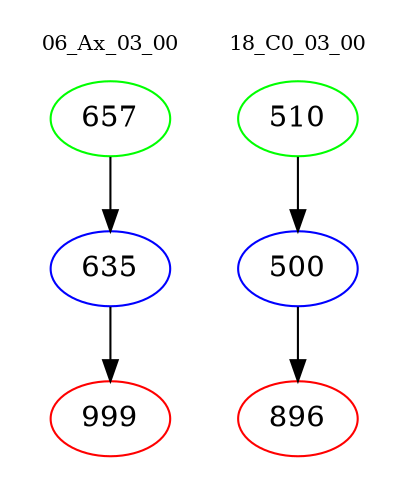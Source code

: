 digraph{
subgraph cluster_0 {
color = white
label = "06_Ax_03_00";
fontsize=10;
T0_657 [label="657", color="green"]
T0_657 -> T0_635 [color="black"]
T0_635 [label="635", color="blue"]
T0_635 -> T0_999 [color="black"]
T0_999 [label="999", color="red"]
}
subgraph cluster_1 {
color = white
label = "18_C0_03_00";
fontsize=10;
T1_510 [label="510", color="green"]
T1_510 -> T1_500 [color="black"]
T1_500 [label="500", color="blue"]
T1_500 -> T1_896 [color="black"]
T1_896 [label="896", color="red"]
}
}
